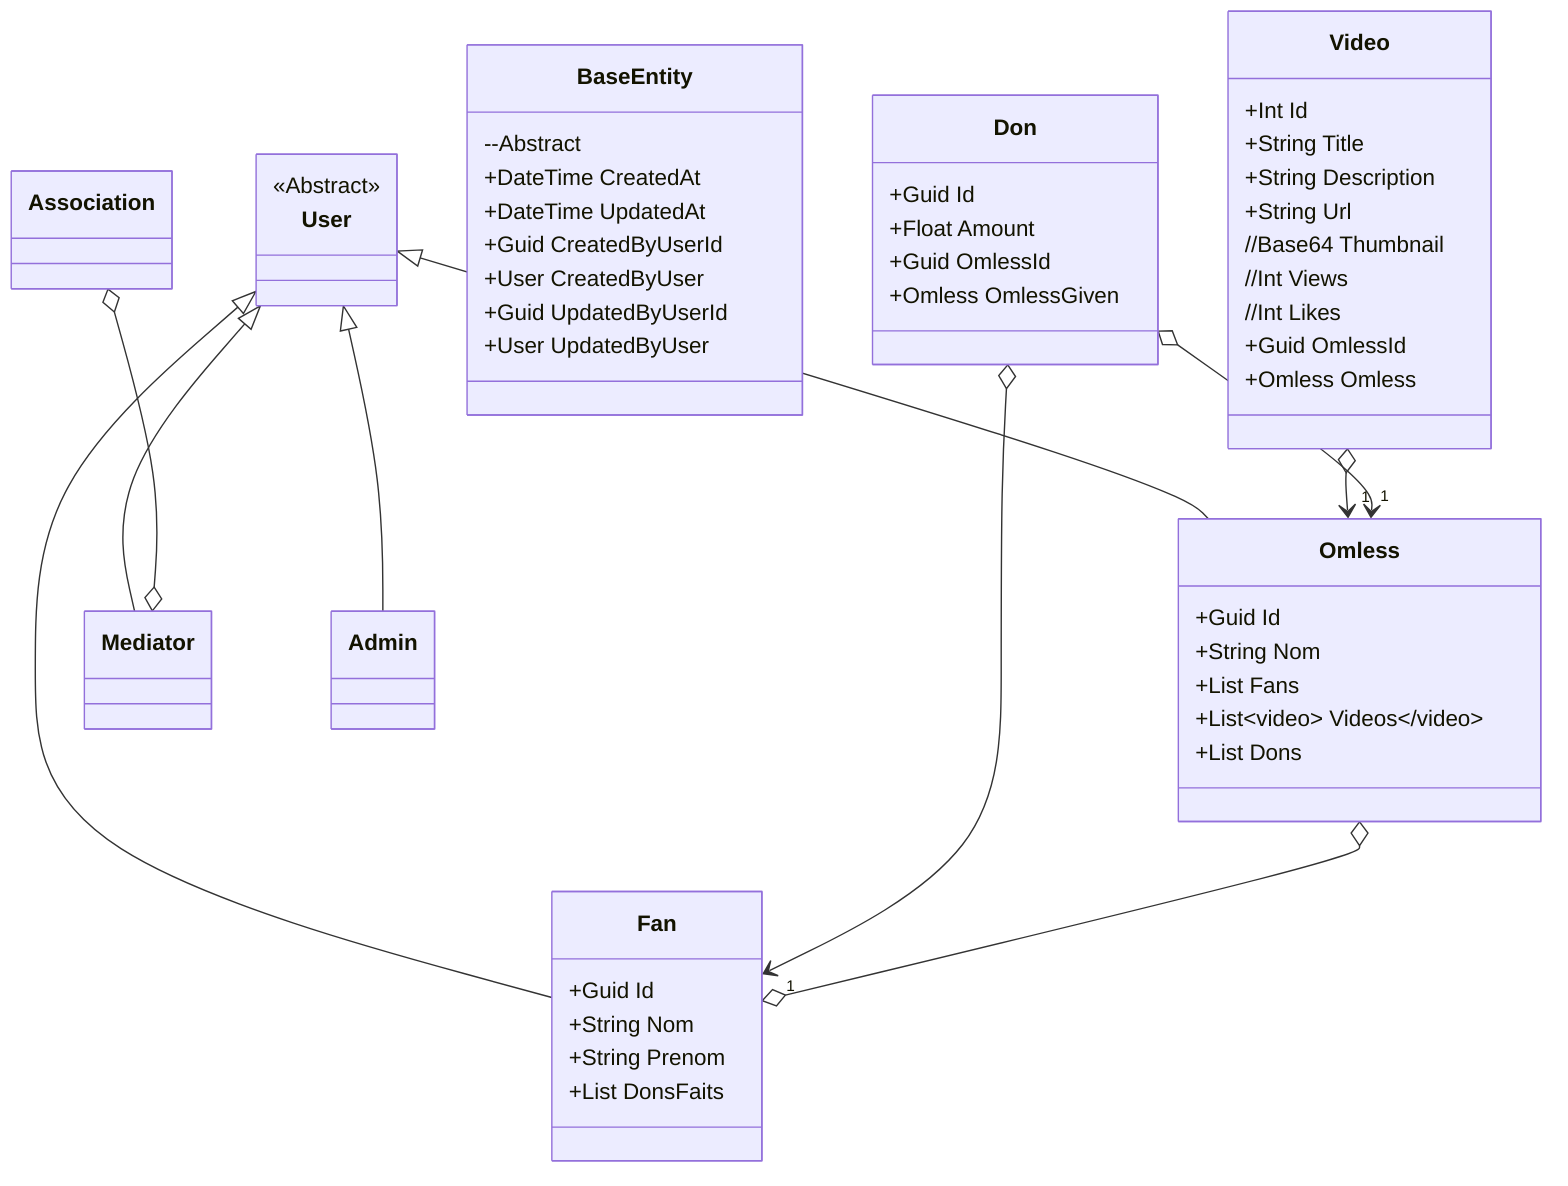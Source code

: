 classDiagram
  class Omless{
    +Guid Id
    +String Nom
    +List<Fan> Fans
    +List<Video> Videos
    +List<Don> Dons
  }
  class Fan{
    +Guid Id
    +String Nom
    +String Prenom
    +List<Don> DonsFaits
  }

  class Video{
    +Int Id
    +String Title
    +String Description
    +String Url
    //Base64 Thumbnail
    //Int Views
    //Int Likes
    
    +Guid OmlessId
    +Omless Omless
  }

  class Don{
    +Guid Id
    +Float Amount
    +Guid OmlessId
    +Omless OmlessGiven
  }

  class BaseEntity{
  --Abstract
  +DateTime CreatedAt
  +DateTime UpdatedAt
  +Guid CreatedByUserId
  +User CreatedByUser
  +Guid UpdatedByUserId
  +User UpdatedByUser
  }

  class User{
    
  }
  class Association{
    
  }
  <<Abstract>> User
  User <|-- Fan
  User <|-- Omless
  User <|-- Mediator
  User <|-- Admin

  Video o-->"1" Omless
  Don o-->"1" Omless
  Don o-->"1" Fan


  Omless o--o Fan
  Association o--o Mediator
